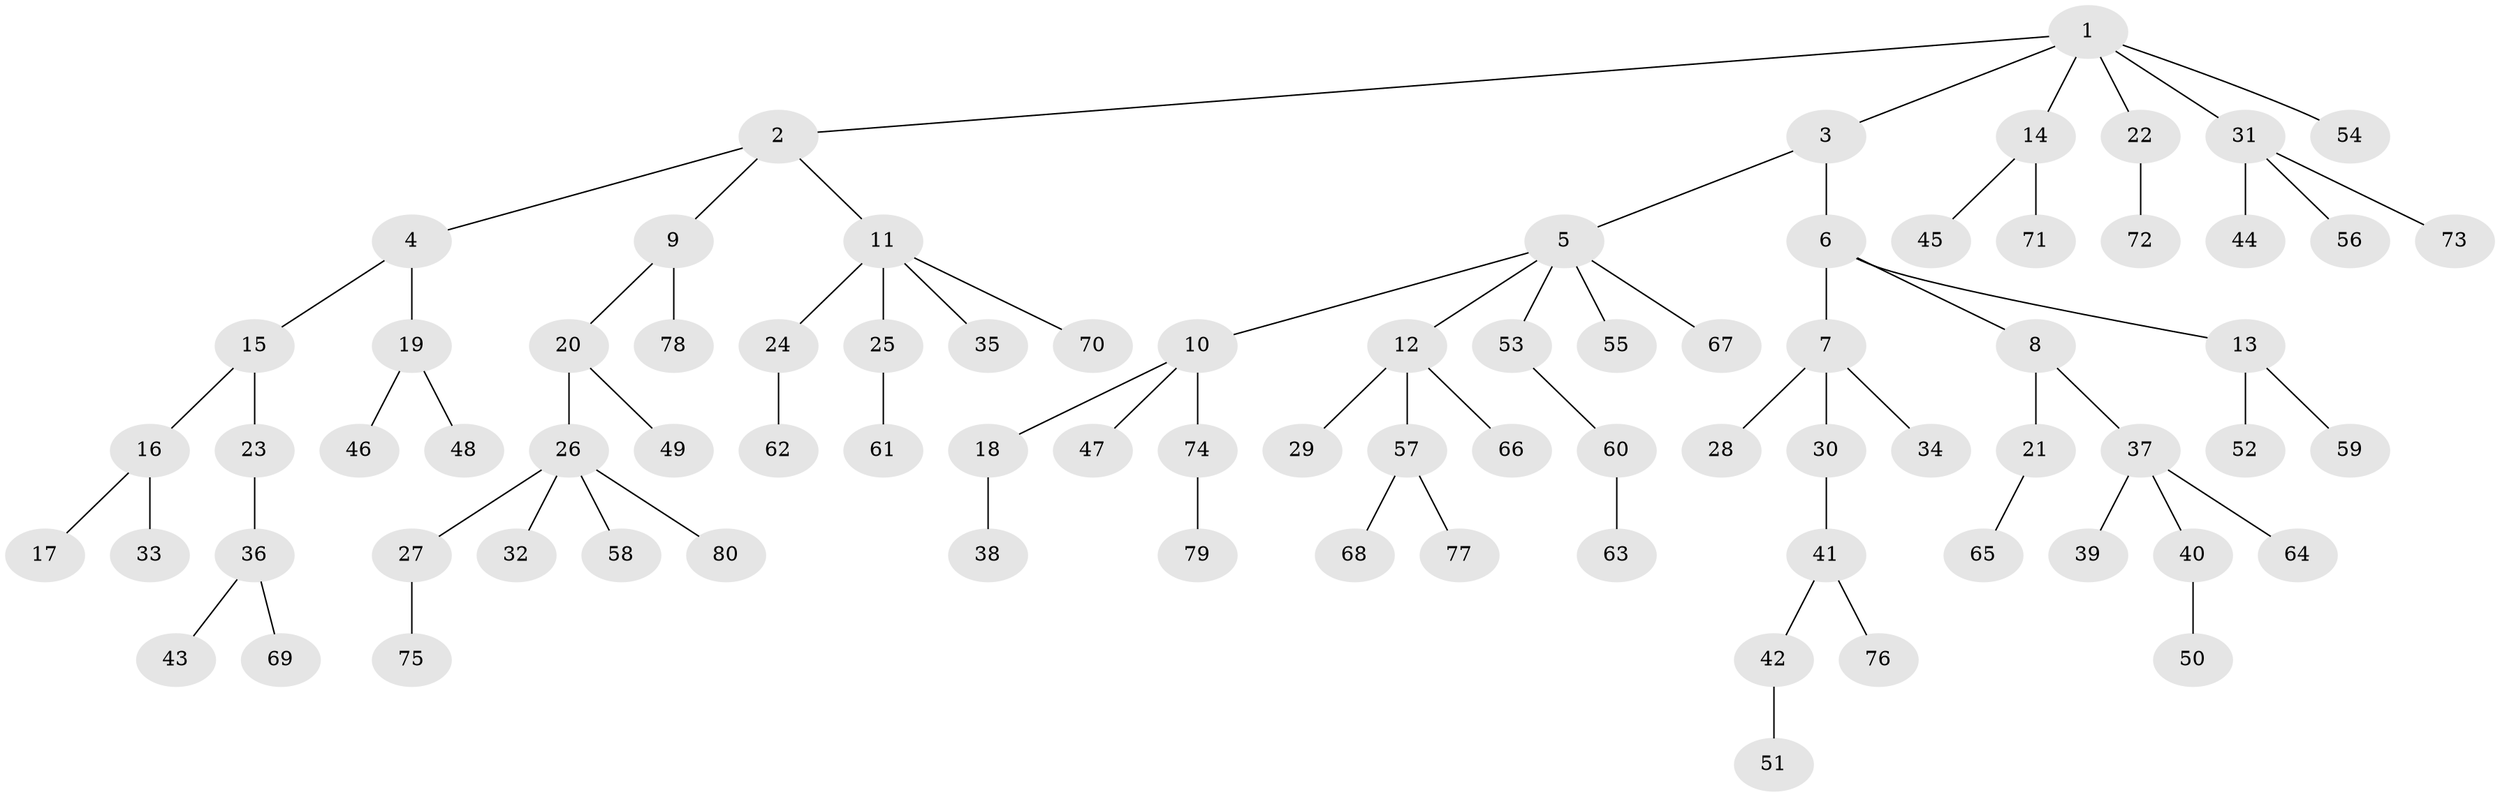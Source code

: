 // Generated by graph-tools (version 1.1) at 2025/53/03/09/25 04:53:57]
// undirected, 80 vertices, 79 edges
graph export_dot {
graph [start="1"]
  node [color=gray90,style=filled];
  1;
  2;
  3;
  4;
  5;
  6;
  7;
  8;
  9;
  10;
  11;
  12;
  13;
  14;
  15;
  16;
  17;
  18;
  19;
  20;
  21;
  22;
  23;
  24;
  25;
  26;
  27;
  28;
  29;
  30;
  31;
  32;
  33;
  34;
  35;
  36;
  37;
  38;
  39;
  40;
  41;
  42;
  43;
  44;
  45;
  46;
  47;
  48;
  49;
  50;
  51;
  52;
  53;
  54;
  55;
  56;
  57;
  58;
  59;
  60;
  61;
  62;
  63;
  64;
  65;
  66;
  67;
  68;
  69;
  70;
  71;
  72;
  73;
  74;
  75;
  76;
  77;
  78;
  79;
  80;
  1 -- 2;
  1 -- 3;
  1 -- 14;
  1 -- 22;
  1 -- 31;
  1 -- 54;
  2 -- 4;
  2 -- 9;
  2 -- 11;
  3 -- 5;
  3 -- 6;
  4 -- 15;
  4 -- 19;
  5 -- 10;
  5 -- 12;
  5 -- 53;
  5 -- 55;
  5 -- 67;
  6 -- 7;
  6 -- 8;
  6 -- 13;
  7 -- 28;
  7 -- 30;
  7 -- 34;
  8 -- 21;
  8 -- 37;
  9 -- 20;
  9 -- 78;
  10 -- 18;
  10 -- 47;
  10 -- 74;
  11 -- 24;
  11 -- 25;
  11 -- 35;
  11 -- 70;
  12 -- 29;
  12 -- 57;
  12 -- 66;
  13 -- 52;
  13 -- 59;
  14 -- 45;
  14 -- 71;
  15 -- 16;
  15 -- 23;
  16 -- 17;
  16 -- 33;
  18 -- 38;
  19 -- 46;
  19 -- 48;
  20 -- 26;
  20 -- 49;
  21 -- 65;
  22 -- 72;
  23 -- 36;
  24 -- 62;
  25 -- 61;
  26 -- 27;
  26 -- 32;
  26 -- 58;
  26 -- 80;
  27 -- 75;
  30 -- 41;
  31 -- 44;
  31 -- 56;
  31 -- 73;
  36 -- 43;
  36 -- 69;
  37 -- 39;
  37 -- 40;
  37 -- 64;
  40 -- 50;
  41 -- 42;
  41 -- 76;
  42 -- 51;
  53 -- 60;
  57 -- 68;
  57 -- 77;
  60 -- 63;
  74 -- 79;
}
